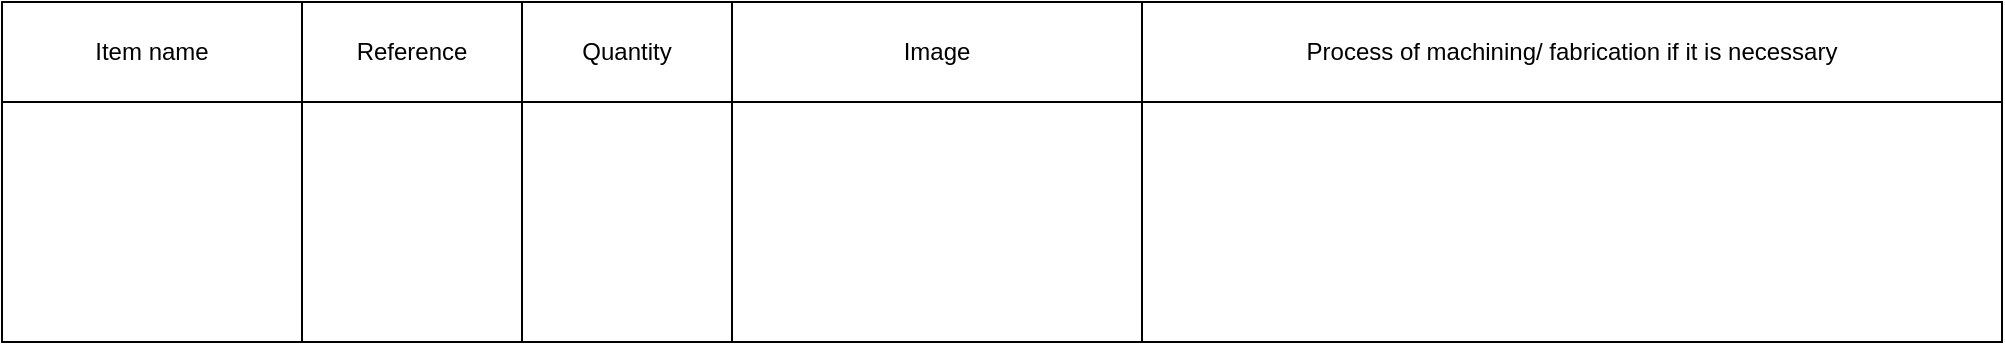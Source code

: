 <mxfile version="15.0.3" type="github">
  <diagram id="rNxtywayCwSzEVcmvXuK" name="Page-1">
    <mxGraphModel dx="1186" dy="651" grid="1" gridSize="10" guides="1" tooltips="1" connect="1" arrows="1" fold="1" page="1" pageScale="1" pageWidth="827" pageHeight="1169" math="0" shadow="0">
      <root>
        <mxCell id="0" />
        <mxCell id="1" parent="0" />
        <mxCell id="vwRsfaoXdg2ToOk2P0fG-2" value="" style="shape=table;startSize=0;container=1;collapsible=0;childLayout=tableLayout;" parent="1" vertex="1">
          <mxGeometry x="140" y="210" width="1000" height="170" as="geometry" />
        </mxCell>
        <mxCell id="vwRsfaoXdg2ToOk2P0fG-3" value="" style="shape=partialRectangle;collapsible=0;dropTarget=0;pointerEvents=0;fillColor=none;top=0;left=0;bottom=0;right=0;points=[[0,0.5],[1,0.5]];portConstraint=eastwest;" parent="vwRsfaoXdg2ToOk2P0fG-2" vertex="1">
          <mxGeometry width="1000" height="50" as="geometry" />
        </mxCell>
        <mxCell id="vwRsfaoXdg2ToOk2P0fG-4" value="Item name" style="shape=partialRectangle;html=1;whiteSpace=wrap;connectable=0;overflow=hidden;fillColor=none;top=0;left=0;bottom=0;right=0;" parent="vwRsfaoXdg2ToOk2P0fG-3" vertex="1">
          <mxGeometry width="150" height="50" as="geometry" />
        </mxCell>
        <mxCell id="vwRsfaoXdg2ToOk2P0fG-5" value="Reference" style="shape=partialRectangle;html=1;whiteSpace=wrap;connectable=0;overflow=hidden;fillColor=none;top=0;left=0;bottom=0;right=0;" parent="vwRsfaoXdg2ToOk2P0fG-3" vertex="1">
          <mxGeometry x="150" width="110" height="50" as="geometry" />
        </mxCell>
        <mxCell id="vwRsfaoXdg2ToOk2P0fG-6" value="Quantity" style="shape=partialRectangle;html=1;whiteSpace=wrap;connectable=0;overflow=hidden;fillColor=none;top=0;left=0;bottom=0;right=0;" parent="vwRsfaoXdg2ToOk2P0fG-3" vertex="1">
          <mxGeometry x="260" width="105" height="50" as="geometry" />
        </mxCell>
        <mxCell id="vwRsfaoXdg2ToOk2P0fG-7" value="Image" style="shape=partialRectangle;html=1;whiteSpace=wrap;connectable=0;overflow=hidden;fillColor=none;top=0;left=0;bottom=0;right=0;" parent="vwRsfaoXdg2ToOk2P0fG-3" vertex="1">
          <mxGeometry x="365" width="205" height="50" as="geometry" />
        </mxCell>
        <mxCell id="HhnbDCIHl4mBhr2lJ0_L-1" value="Process of machining/ fabrication if it is necessary" style="shape=partialRectangle;html=1;whiteSpace=wrap;connectable=0;overflow=hidden;fillColor=none;top=0;left=0;bottom=0;right=0;" vertex="1" parent="vwRsfaoXdg2ToOk2P0fG-3">
          <mxGeometry x="570" width="430" height="50" as="geometry" />
        </mxCell>
        <mxCell id="vwRsfaoXdg2ToOk2P0fG-11" style="shape=partialRectangle;collapsible=0;dropTarget=0;pointerEvents=0;fillColor=none;top=0;left=0;bottom=0;right=0;points=[[0,0.5],[1,0.5]];portConstraint=eastwest;" parent="vwRsfaoXdg2ToOk2P0fG-2" vertex="1">
          <mxGeometry y="50" width="1000" height="120" as="geometry" />
        </mxCell>
        <mxCell id="vwRsfaoXdg2ToOk2P0fG-12" value="" style="shape=partialRectangle;html=1;whiteSpace=wrap;connectable=0;overflow=hidden;fillColor=none;top=0;left=0;bottom=0;right=0;" parent="vwRsfaoXdg2ToOk2P0fG-11" vertex="1">
          <mxGeometry width="150" height="120" as="geometry" />
        </mxCell>
        <mxCell id="vwRsfaoXdg2ToOk2P0fG-13" style="shape=partialRectangle;html=1;whiteSpace=wrap;connectable=0;overflow=hidden;fillColor=none;top=0;left=0;bottom=0;right=0;" parent="vwRsfaoXdg2ToOk2P0fG-11" vertex="1">
          <mxGeometry x="150" width="110" height="120" as="geometry" />
        </mxCell>
        <mxCell id="vwRsfaoXdg2ToOk2P0fG-14" style="shape=partialRectangle;html=1;whiteSpace=wrap;connectable=0;overflow=hidden;fillColor=none;top=0;left=0;bottom=0;right=0;" parent="vwRsfaoXdg2ToOk2P0fG-11" vertex="1">
          <mxGeometry x="260" width="105" height="120" as="geometry" />
        </mxCell>
        <mxCell id="vwRsfaoXdg2ToOk2P0fG-15" style="shape=partialRectangle;html=1;whiteSpace=wrap;connectable=0;overflow=hidden;fillColor=none;top=0;left=0;bottom=0;right=0;" parent="vwRsfaoXdg2ToOk2P0fG-11" vertex="1">
          <mxGeometry x="365" width="205" height="120" as="geometry" />
        </mxCell>
        <mxCell id="HhnbDCIHl4mBhr2lJ0_L-2" value="" style="shape=partialRectangle;html=1;whiteSpace=wrap;connectable=0;overflow=hidden;fillColor=none;top=0;left=0;bottom=0;right=0;" vertex="1" parent="vwRsfaoXdg2ToOk2P0fG-11">
          <mxGeometry x="570" width="430" height="120" as="geometry" />
        </mxCell>
      </root>
    </mxGraphModel>
  </diagram>
</mxfile>
